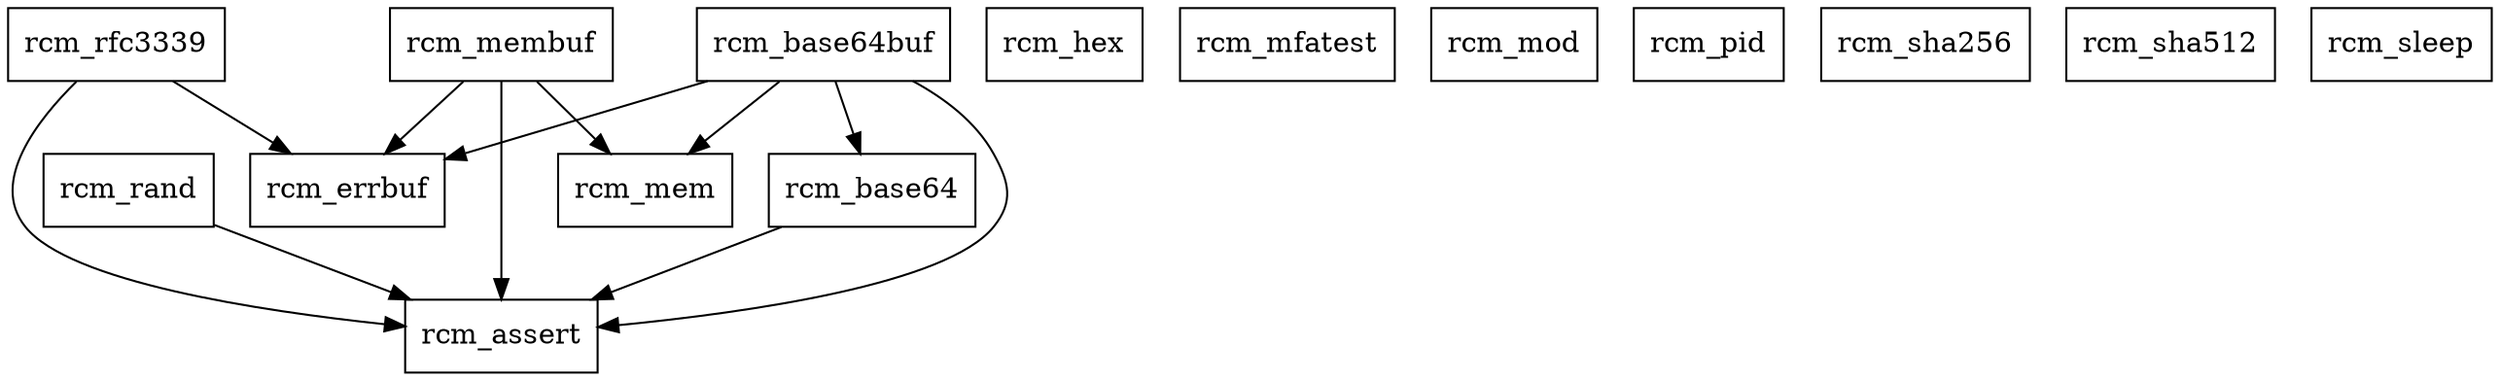 strict digraph {
  rcm_assert [shape=box]
  rcm_base64 [shape=box]
  rcm_base64buf [shape=box]
  rcm_errbuf [shape=box]
  rcm_hex [shape=box]
  rcm_mem [shape=box]
  rcm_membuf [shape=box]
  rcm_mfatest [shape=box]
  rcm_mod [shape=box]
  rcm_pid [shape=box]
  rcm_rand [shape=box]
  rcm_rfc3339 [shape=box]
  rcm_sha256[shape=box]
  rcm_sha512[shape=box]
  rcm_sleep [shape=box]
  rcm_base64 -> rcm_assert
  rcm_base64buf -> rcm_assert
  rcm_base64buf -> rcm_base64
  rcm_base64buf -> rcm_errbuf
  rcm_base64buf -> rcm_mem
  rcm_membuf -> rcm_assert
  rcm_membuf -> rcm_errbuf
  rcm_membuf -> rcm_mem
  rcm_rand -> rcm_assert
  rcm_rfc3339 -> rcm_assert
  rcm_rfc3339 -> rcm_errbuf
}
